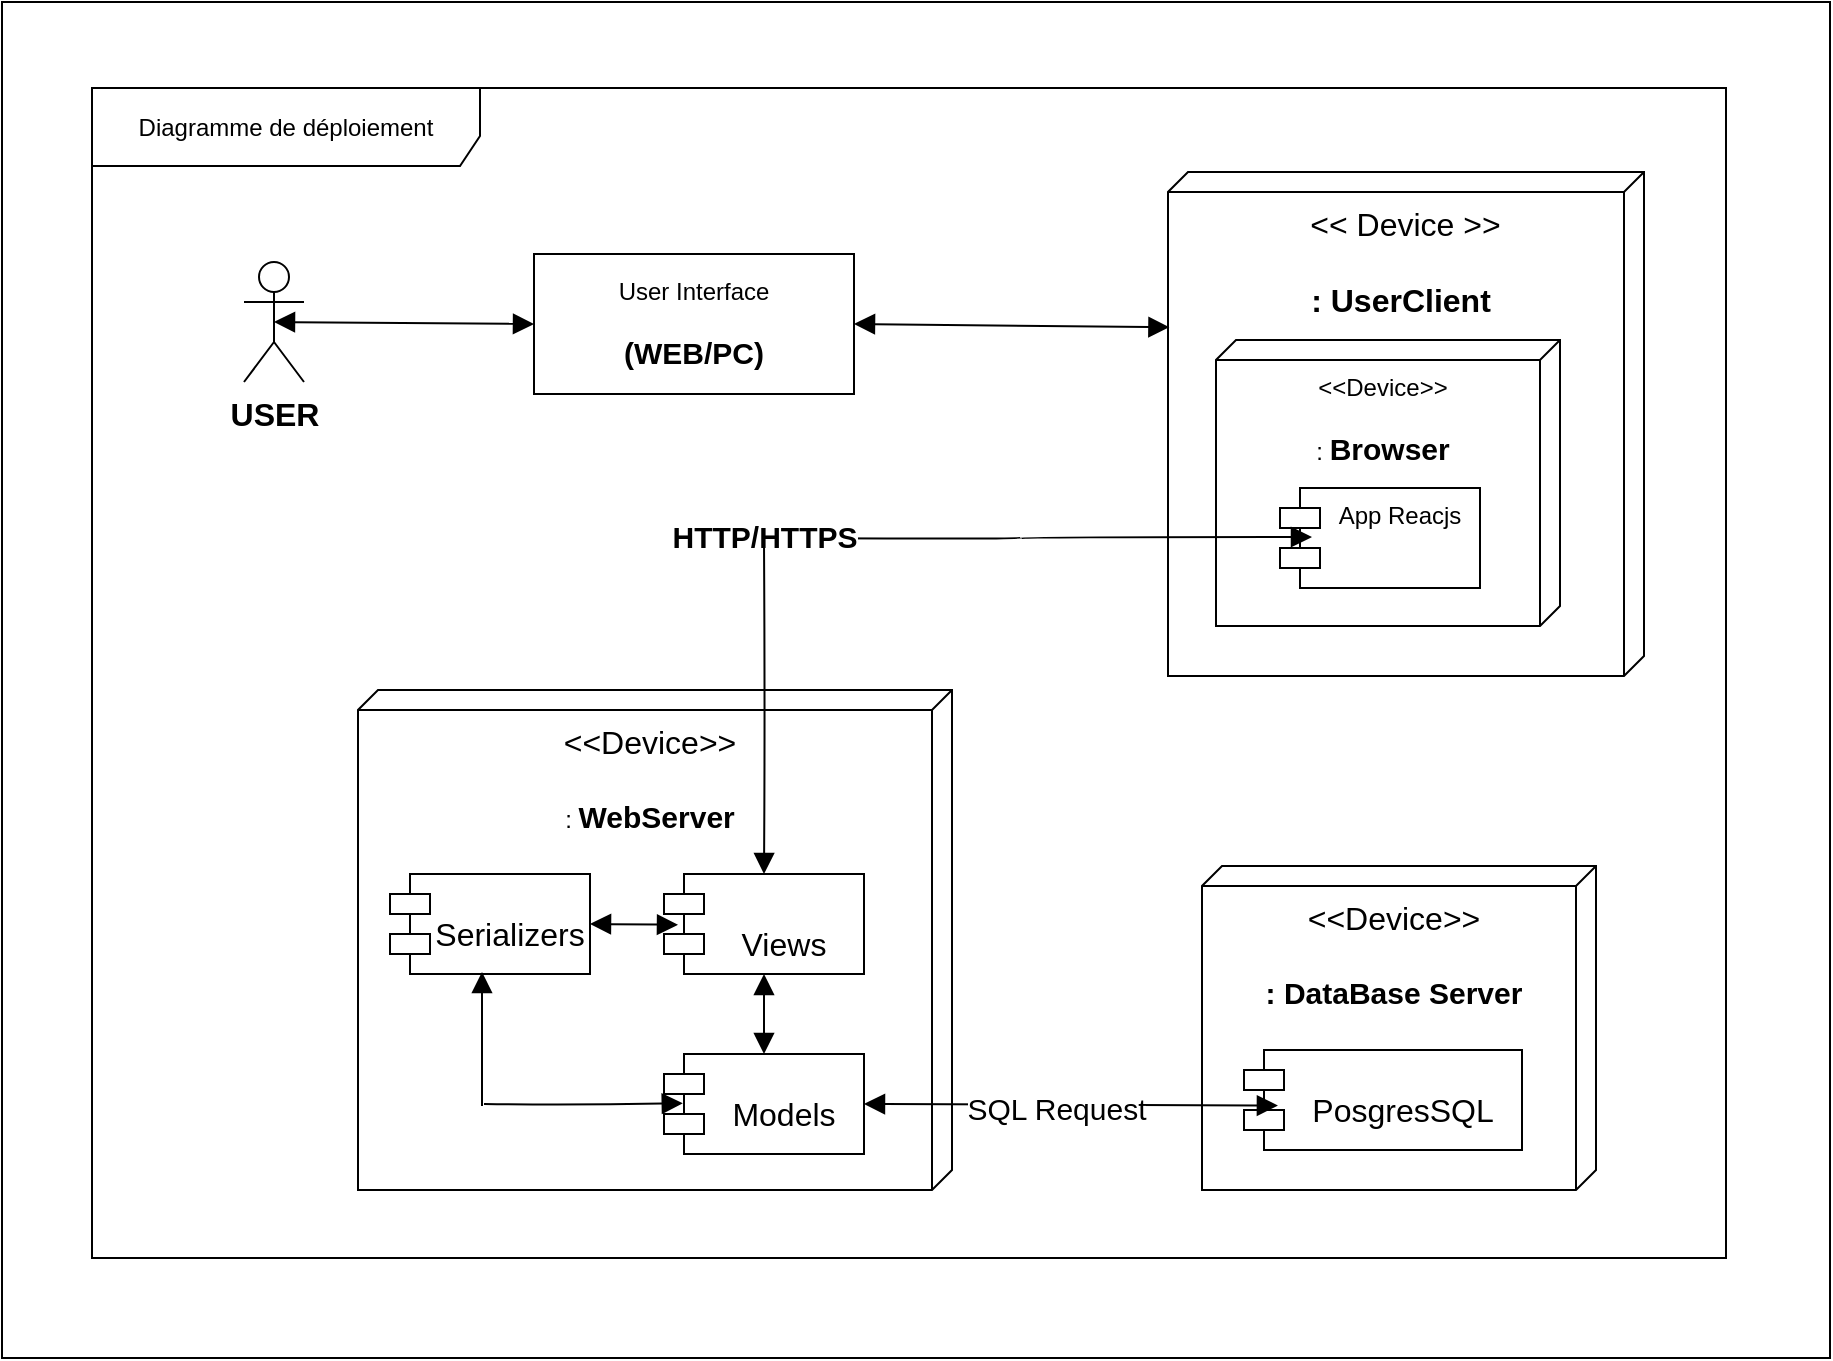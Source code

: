 <mxfile version="24.8.2">
  <diagram name="Page-1" id="6AQiWtXC1i7Dj9kjHFDt">
    <mxGraphModel dx="1918" dy="975" grid="0" gridSize="10" guides="1" tooltips="1" connect="1" arrows="1" fold="1" page="0" pageScale="1" pageWidth="3300" pageHeight="4681" math="0" shadow="0">
      <root>
        <mxCell id="0" />
        <mxCell id="1" parent="0" />
        <mxCell id="ThAz6LVnvCTda6eeC0oc-46" value="" style="rounded=0;whiteSpace=wrap;html=1;" vertex="1" parent="1">
          <mxGeometry x="-137" y="77" width="914" height="678" as="geometry" />
        </mxCell>
        <mxCell id="ThAz6LVnvCTda6eeC0oc-47" value="&lt;font style=&quot;font-size: 16px;&quot;&gt;&amp;lt;&amp;lt;Device&amp;gt;&amp;gt;&lt;/font&gt;&lt;div style=&quot;font-size: 16px;&quot;&gt;&lt;br&gt;&lt;/div&gt;&lt;div&gt;: &lt;b&gt;&lt;font style=&quot;font-size: 15px;&quot;&gt;WebServer&lt;/font&gt;&lt;/b&gt;&lt;/div&gt;" style="verticalAlign=top;align=center;shape=cube;size=10;direction=south;fontStyle=0;html=1;boundedLbl=1;spacingLeft=5;whiteSpace=wrap;" vertex="1" parent="1">
          <mxGeometry x="41" y="421" width="297" height="250" as="geometry" />
        </mxCell>
        <mxCell id="ThAz6LVnvCTda6eeC0oc-48" value="&lt;font style=&quot;font-size: 16px;&quot;&gt;&amp;lt;&amp;lt;Device&amp;gt;&amp;gt;&lt;/font&gt;&lt;div style=&quot;font-size: 16px;&quot;&gt;&lt;br&gt;&lt;/div&gt;&lt;div&gt;&lt;b&gt;&lt;font style=&quot;font-size: 15px;&quot;&gt;: DataBase Server&lt;/font&gt;&lt;/b&gt;&lt;/div&gt;" style="verticalAlign=top;align=center;shape=cube;size=10;direction=south;fontStyle=0;html=1;boundedLbl=1;spacingLeft=5;whiteSpace=wrap;" vertex="1" parent="1">
          <mxGeometry x="463" y="509" width="197" height="162" as="geometry" />
        </mxCell>
        <mxCell id="ThAz6LVnvCTda6eeC0oc-49" value="&lt;font style=&quot;font-size: 16px;&quot;&gt;&amp;nbsp;&amp;lt;&amp;lt; Device &amp;gt;&amp;gt;&lt;/font&gt;&lt;div style=&quot;font-size: 16px;&quot;&gt;&lt;br&gt;&lt;/div&gt;&lt;div&gt;&lt;b&gt;&lt;font style=&quot;font-size: 16px;&quot;&gt;: UserClient&lt;/font&gt;&lt;/b&gt;&lt;/div&gt;" style="verticalAlign=top;align=center;shape=cube;size=10;direction=south;fontStyle=0;html=1;boundedLbl=1;spacingLeft=5;whiteSpace=wrap;" vertex="1" parent="1">
          <mxGeometry x="446" y="162" width="238" height="252" as="geometry" />
        </mxCell>
        <mxCell id="ThAz6LVnvCTda6eeC0oc-50" value="&lt;b&gt;&lt;font style=&quot;font-size: 16px;&quot;&gt;USER&lt;/font&gt;&lt;/b&gt;" style="shape=umlActor;verticalLabelPosition=bottom;verticalAlign=top;html=1;" vertex="1" parent="1">
          <mxGeometry x="-16" y="207" width="30" height="60" as="geometry" />
        </mxCell>
        <mxCell id="ThAz6LVnvCTda6eeC0oc-51" value="User Interface&lt;div&gt;&lt;br&gt;&lt;/div&gt;&lt;div&gt;&lt;b&gt;&lt;font style=&quot;font-size: 15px;&quot;&gt;(WEB/PC)&lt;/font&gt;&lt;/b&gt;&lt;/div&gt;" style="html=1;align=center;verticalAlign=middle;dashed=0;whiteSpace=wrap;" vertex="1" parent="1">
          <mxGeometry x="129" y="203" width="160" height="70" as="geometry" />
        </mxCell>
        <mxCell id="ThAz6LVnvCTda6eeC0oc-52" value="&amp;lt;&amp;lt;Device&amp;gt;&amp;gt;&lt;div&gt;&lt;br&gt;&lt;/div&gt;&lt;div&gt;: &lt;b&gt;&lt;font style=&quot;font-size: 15px;&quot;&gt;Browser&lt;/font&gt;&lt;/b&gt;&lt;/div&gt;" style="verticalAlign=top;align=center;shape=cube;size=10;direction=south;fontStyle=0;html=1;boundedLbl=1;spacingLeft=5;whiteSpace=wrap;" vertex="1" parent="1">
          <mxGeometry x="470" y="246" width="172" height="143" as="geometry" />
        </mxCell>
        <mxCell id="ThAz6LVnvCTda6eeC0oc-53" value="App Reacjs" style="shape=module;align=left;spacingLeft=20;align=center;verticalAlign=top;whiteSpace=wrap;html=1;" vertex="1" parent="1">
          <mxGeometry x="502" y="320" width="100" height="50" as="geometry" />
        </mxCell>
        <mxCell id="ThAz6LVnvCTda6eeC0oc-54" value="&lt;div style=&quot;font-size: 16px;&quot;&gt;&lt;font style=&quot;font-size: 16px;&quot;&gt;&lt;br&gt;&lt;/font&gt;&lt;/div&gt;&lt;font style=&quot;font-size: 16px;&quot;&gt;Views&lt;/font&gt;" style="shape=module;align=left;spacingLeft=20;align=center;verticalAlign=top;whiteSpace=wrap;html=1;" vertex="1" parent="1">
          <mxGeometry x="194" y="513" width="100" height="50" as="geometry" />
        </mxCell>
        <mxCell id="ThAz6LVnvCTda6eeC0oc-55" value="&lt;div&gt;&lt;br&gt;&lt;/div&gt;&lt;font style=&quot;font-size: 16px;&quot;&gt;Serializers&lt;/font&gt;" style="shape=module;align=left;spacingLeft=20;align=center;verticalAlign=top;whiteSpace=wrap;html=1;" vertex="1" parent="1">
          <mxGeometry x="57" y="513" width="100" height="50" as="geometry" />
        </mxCell>
        <mxCell id="ThAz6LVnvCTda6eeC0oc-56" value="&lt;div&gt;&lt;br&gt;&lt;/div&gt;&lt;font style=&quot;font-size: 16px;&quot;&gt;Models&lt;/font&gt;" style="shape=module;align=left;spacingLeft=20;align=center;verticalAlign=top;whiteSpace=wrap;html=1;" vertex="1" parent="1">
          <mxGeometry x="194" y="603" width="100" height="50" as="geometry" />
        </mxCell>
        <mxCell id="ThAz6LVnvCTda6eeC0oc-57" value="" style="endArrow=block;startArrow=block;endFill=1;startFill=1;html=1;rounded=0;fontSize=12;startSize=8;endSize=8;curved=1;exitX=1;exitY=0.5;exitDx=0;exitDy=0;entryX=0.07;entryY=0.508;entryDx=0;entryDy=0;entryPerimeter=0;" edge="1" parent="1" source="ThAz6LVnvCTda6eeC0oc-55" target="ThAz6LVnvCTda6eeC0oc-54">
          <mxGeometry width="160" relative="1" as="geometry">
            <mxPoint x="245" y="535" as="sourcePoint" />
            <mxPoint x="405" y="535" as="targetPoint" />
          </mxGeometry>
        </mxCell>
        <mxCell id="ThAz6LVnvCTda6eeC0oc-58" value="" style="endArrow=block;startArrow=block;endFill=1;startFill=1;html=1;rounded=0;fontSize=12;startSize=8;endSize=8;curved=1;exitX=0.5;exitY=0;exitDx=0;exitDy=0;" edge="1" parent="1" source="ThAz6LVnvCTda6eeC0oc-56" target="ThAz6LVnvCTda6eeC0oc-54">
          <mxGeometry width="160" relative="1" as="geometry">
            <mxPoint x="245" y="535" as="sourcePoint" />
            <mxPoint x="405" y="535" as="targetPoint" />
          </mxGeometry>
        </mxCell>
        <mxCell id="ThAz6LVnvCTda6eeC0oc-59" value="&lt;div&gt;&lt;br&gt;&lt;/div&gt;&lt;font style=&quot;font-size: 16px;&quot;&gt;PosgresSQL&lt;/font&gt;" style="shape=module;align=left;spacingLeft=20;align=center;verticalAlign=top;whiteSpace=wrap;html=1;" vertex="1" parent="1">
          <mxGeometry x="484" y="601" width="139" height="50" as="geometry" />
        </mxCell>
        <mxCell id="ThAz6LVnvCTda6eeC0oc-60" value="" style="endArrow=block;startArrow=block;endFill=1;startFill=1;html=1;rounded=0;fontSize=12;startSize=8;endSize=8;curved=1;exitX=1;exitY=0.5;exitDx=0;exitDy=0;entryX=0.122;entryY=0.556;entryDx=0;entryDy=0;entryPerimeter=0;" edge="1" parent="1" source="ThAz6LVnvCTda6eeC0oc-56" target="ThAz6LVnvCTda6eeC0oc-59">
          <mxGeometry width="160" relative="1" as="geometry">
            <mxPoint x="317" y="597" as="sourcePoint" />
            <mxPoint x="477" y="597" as="targetPoint" />
          </mxGeometry>
        </mxCell>
        <mxCell id="ThAz6LVnvCTda6eeC0oc-61" value="&lt;font style=&quot;font-size: 15px;&quot;&gt;SQL Request&lt;/font&gt;" style="edgeLabel;html=1;align=center;verticalAlign=middle;resizable=0;points=[];fontSize=12;" vertex="1" connectable="0" parent="ThAz6LVnvCTda6eeC0oc-60">
          <mxGeometry x="-0.07" y="-1" relative="1" as="geometry">
            <mxPoint as="offset" />
          </mxGeometry>
        </mxCell>
        <mxCell id="ThAz6LVnvCTda6eeC0oc-62" value="" style="endArrow=block;endFill=1;html=1;edgeStyle=orthogonalEdgeStyle;align=left;verticalAlign=top;rounded=0;fontSize=12;startSize=8;endSize=8;curved=1;" edge="1" parent="1">
          <mxGeometry x="-1" relative="1" as="geometry">
            <mxPoint x="103" y="629" as="sourcePoint" />
            <mxPoint x="103" y="562" as="targetPoint" />
          </mxGeometry>
        </mxCell>
        <mxCell id="ThAz6LVnvCTda6eeC0oc-63" value="" style="endArrow=block;endFill=1;html=1;edgeStyle=orthogonalEdgeStyle;align=left;verticalAlign=top;rounded=0;fontSize=12;startSize=8;endSize=8;curved=1;entryX=0.094;entryY=0.492;entryDx=0;entryDy=0;entryPerimeter=0;" edge="1" parent="1" target="ThAz6LVnvCTda6eeC0oc-56">
          <mxGeometry x="-1" relative="1" as="geometry">
            <mxPoint x="104" y="628" as="sourcePoint" />
            <mxPoint x="194" y="651" as="targetPoint" />
          </mxGeometry>
        </mxCell>
        <mxCell id="ThAz6LVnvCTda6eeC0oc-64" value="" style="endArrow=block;endFill=1;html=1;edgeStyle=orthogonalEdgeStyle;align=left;verticalAlign=top;rounded=0;fontSize=12;startSize=8;endSize=8;curved=1;entryX=0.16;entryY=0.49;entryDx=0;entryDy=0;entryPerimeter=0;" edge="1" parent="1" target="ThAz6LVnvCTda6eeC0oc-53">
          <mxGeometry x="-1" relative="1" as="geometry">
            <mxPoint x="242" y="345" as="sourcePoint" />
            <mxPoint x="493" y="344.5" as="targetPoint" />
          </mxGeometry>
        </mxCell>
        <mxCell id="ThAz6LVnvCTda6eeC0oc-65" value="&lt;b&gt;&lt;font style=&quot;font-size: 15px;&quot;&gt;HTTP/HTTPS&lt;/font&gt;&lt;/b&gt;" style="edgeLabel;html=1;align=center;verticalAlign=middle;resizable=0;points=[];fontSize=12;" vertex="1" connectable="0" parent="ThAz6LVnvCTda6eeC0oc-64">
          <mxGeometry x="-0.986" y="1" relative="1" as="geometry">
            <mxPoint as="offset" />
          </mxGeometry>
        </mxCell>
        <mxCell id="ThAz6LVnvCTda6eeC0oc-66" value="" style="endArrow=block;endFill=1;html=1;edgeStyle=orthogonalEdgeStyle;align=left;verticalAlign=top;rounded=0;fontSize=12;startSize=8;endSize=8;curved=1;entryX=0.5;entryY=0;entryDx=0;entryDy=0;" edge="1" parent="1" target="ThAz6LVnvCTda6eeC0oc-54">
          <mxGeometry x="-1" relative="1" as="geometry">
            <mxPoint x="244" y="347" as="sourcePoint" />
            <mxPoint x="359" y="354" as="targetPoint" />
          </mxGeometry>
        </mxCell>
        <mxCell id="ThAz6LVnvCTda6eeC0oc-67" value="" style="endArrow=block;startArrow=block;endFill=1;startFill=1;html=1;rounded=0;fontSize=12;startSize=8;endSize=8;curved=1;exitX=1;exitY=0.5;exitDx=0;exitDy=0;entryX=0.308;entryY=0.997;entryDx=0;entryDy=0;entryPerimeter=0;" edge="1" parent="1" source="ThAz6LVnvCTda6eeC0oc-51" target="ThAz6LVnvCTda6eeC0oc-49">
          <mxGeometry width="160" relative="1" as="geometry">
            <mxPoint x="265" y="307" as="sourcePoint" />
            <mxPoint x="425" y="307" as="targetPoint" />
          </mxGeometry>
        </mxCell>
        <mxCell id="ThAz6LVnvCTda6eeC0oc-68" value="" style="endArrow=block;startArrow=block;endFill=1;startFill=1;html=1;rounded=0;fontSize=12;startSize=8;endSize=8;curved=1;exitX=0.5;exitY=0.5;exitDx=0;exitDy=0;exitPerimeter=0;entryX=0;entryY=0.5;entryDx=0;entryDy=0;" edge="1" parent="1" source="ThAz6LVnvCTda6eeC0oc-50" target="ThAz6LVnvCTda6eeC0oc-51">
          <mxGeometry width="160" relative="1" as="geometry">
            <mxPoint x="9" y="307" as="sourcePoint" />
            <mxPoint x="169" y="307" as="targetPoint" />
          </mxGeometry>
        </mxCell>
        <mxCell id="ThAz6LVnvCTda6eeC0oc-69" value="Diagramme de déploiement" style="shape=umlFrame;whiteSpace=wrap;html=1;pointerEvents=0;recursiveResize=0;container=1;collapsible=0;width=194;height=39;" vertex="1" parent="1">
          <mxGeometry x="-92" y="120" width="817" height="585" as="geometry" />
        </mxCell>
      </root>
    </mxGraphModel>
  </diagram>
</mxfile>
